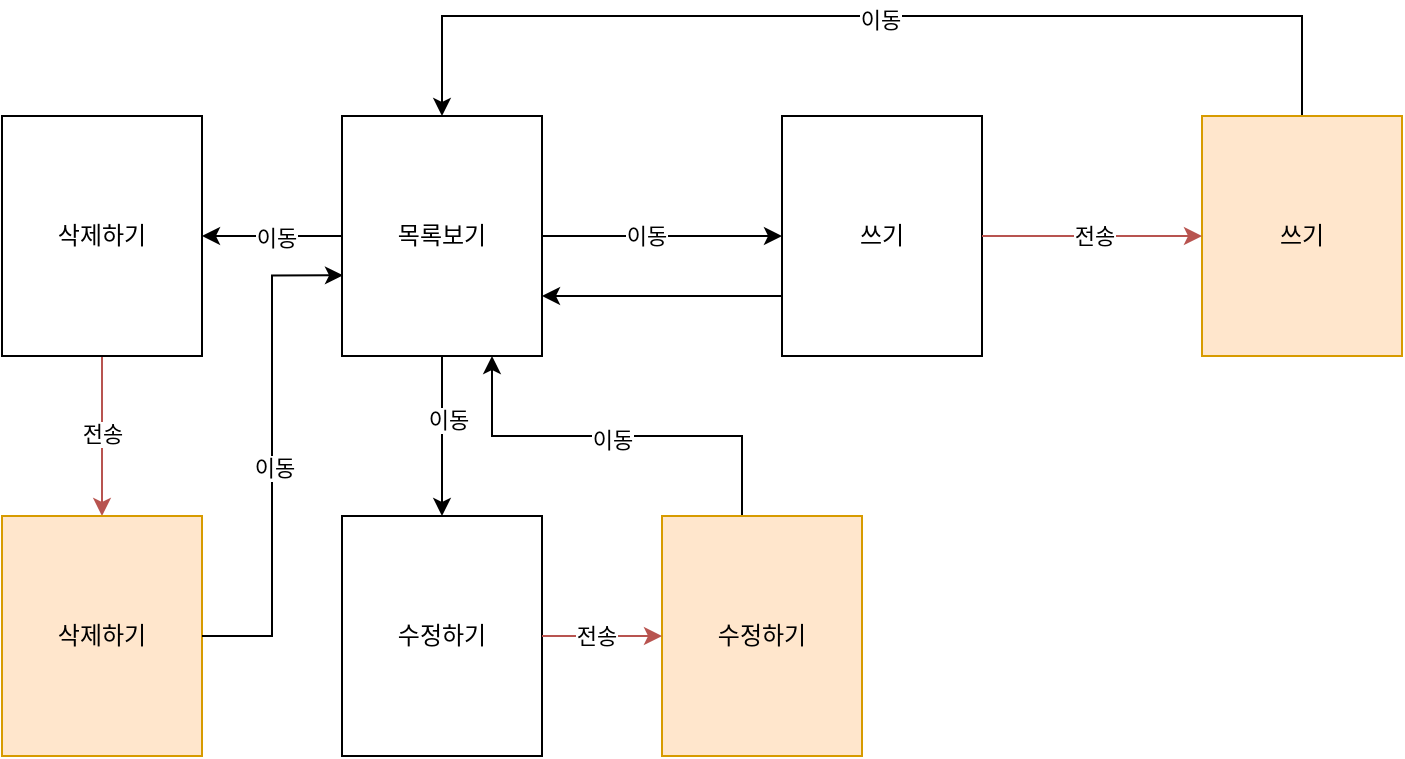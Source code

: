 <mxfile version="24.1.0" type="device">
  <diagram name="페이지-1" id="Wym7WntI1JfKDyWzH2iK">
    <mxGraphModel dx="2022" dy="697" grid="1" gridSize="10" guides="1" tooltips="1" connect="1" arrows="1" fold="1" page="1" pageScale="1" pageWidth="827" pageHeight="1169" math="0" shadow="0">
      <root>
        <mxCell id="0" />
        <mxCell id="1" parent="0" />
        <mxCell id="sVnIF1WlPECZ0iyu2wVi-37" style="edgeStyle=orthogonalEdgeStyle;rounded=0;orthogonalLoop=1;jettySize=auto;html=1;exitX=0.5;exitY=1;exitDx=0;exitDy=0;entryX=0.5;entryY=0;entryDx=0;entryDy=0;fillColor=#f8cecc;strokeColor=#b85450;" edge="1" parent="1" source="sVnIF1WlPECZ0iyu2wVi-11" target="sVnIF1WlPECZ0iyu2wVi-36">
          <mxGeometry relative="1" as="geometry" />
        </mxCell>
        <mxCell id="sVnIF1WlPECZ0iyu2wVi-38" value="전송" style="edgeLabel;html=1;align=center;verticalAlign=middle;resizable=0;points=[];" vertex="1" connectable="0" parent="sVnIF1WlPECZ0iyu2wVi-37">
          <mxGeometry x="-0.029" relative="1" as="geometry">
            <mxPoint as="offset" />
          </mxGeometry>
        </mxCell>
        <mxCell id="sVnIF1WlPECZ0iyu2wVi-11" value="삭제하기" style="whiteSpace=wrap;html=1;" vertex="1" parent="1">
          <mxGeometry x="-50" y="100" width="100" height="120" as="geometry" />
        </mxCell>
        <mxCell id="sVnIF1WlPECZ0iyu2wVi-12" value="수정하기" style="whiteSpace=wrap;html=1;" vertex="1" parent="1">
          <mxGeometry x="120" y="300" width="100" height="120" as="geometry" />
        </mxCell>
        <mxCell id="sVnIF1WlPECZ0iyu2wVi-43" style="edgeStyle=orthogonalEdgeStyle;rounded=0;orthogonalLoop=1;jettySize=auto;html=1;exitX=0;exitY=0.75;exitDx=0;exitDy=0;entryX=1;entryY=0.75;entryDx=0;entryDy=0;" edge="1" parent="1" source="sVnIF1WlPECZ0iyu2wVi-13" target="sVnIF1WlPECZ0iyu2wVi-14">
          <mxGeometry relative="1" as="geometry" />
        </mxCell>
        <mxCell id="sVnIF1WlPECZ0iyu2wVi-13" value="쓰기" style="whiteSpace=wrap;html=1;" vertex="1" parent="1">
          <mxGeometry x="340" y="100" width="100" height="120" as="geometry" />
        </mxCell>
        <mxCell id="sVnIF1WlPECZ0iyu2wVi-22" style="edgeStyle=orthogonalEdgeStyle;rounded=0;orthogonalLoop=1;jettySize=auto;html=1;exitX=0.5;exitY=1;exitDx=0;exitDy=0;entryX=0.5;entryY=0;entryDx=0;entryDy=0;" edge="1" parent="1" source="sVnIF1WlPECZ0iyu2wVi-14" target="sVnIF1WlPECZ0iyu2wVi-12">
          <mxGeometry relative="1" as="geometry" />
        </mxCell>
        <mxCell id="sVnIF1WlPECZ0iyu2wVi-30" value="이동" style="edgeLabel;html=1;align=center;verticalAlign=middle;resizable=0;points=[];" vertex="1" connectable="0" parent="sVnIF1WlPECZ0iyu2wVi-22">
          <mxGeometry x="-0.217" y="3" relative="1" as="geometry">
            <mxPoint as="offset" />
          </mxGeometry>
        </mxCell>
        <mxCell id="sVnIF1WlPECZ0iyu2wVi-34" style="edgeStyle=orthogonalEdgeStyle;rounded=0;orthogonalLoop=1;jettySize=auto;html=1;" edge="1" parent="1" source="sVnIF1WlPECZ0iyu2wVi-14" target="sVnIF1WlPECZ0iyu2wVi-11">
          <mxGeometry relative="1" as="geometry" />
        </mxCell>
        <mxCell id="sVnIF1WlPECZ0iyu2wVi-35" value="이동" style="edgeLabel;html=1;align=center;verticalAlign=middle;resizable=0;points=[];" vertex="1" connectable="0" parent="sVnIF1WlPECZ0iyu2wVi-34">
          <mxGeometry x="-0.062" y="1" relative="1" as="geometry">
            <mxPoint as="offset" />
          </mxGeometry>
        </mxCell>
        <mxCell id="sVnIF1WlPECZ0iyu2wVi-14" value="목록보기" style="whiteSpace=wrap;html=1;" vertex="1" parent="1">
          <mxGeometry x="120" y="100" width="100" height="120" as="geometry" />
        </mxCell>
        <mxCell id="sVnIF1WlPECZ0iyu2wVi-15" value="" style="endArrow=classic;html=1;rounded=0;exitX=1;exitY=0.5;exitDx=0;exitDy=0;entryX=0;entryY=0.5;entryDx=0;entryDy=0;" edge="1" parent="1" source="sVnIF1WlPECZ0iyu2wVi-14" target="sVnIF1WlPECZ0iyu2wVi-13">
          <mxGeometry width="50" height="50" relative="1" as="geometry">
            <mxPoint x="270" y="420" as="sourcePoint" />
            <mxPoint x="320" y="370" as="targetPoint" />
          </mxGeometry>
        </mxCell>
        <mxCell id="sVnIF1WlPECZ0iyu2wVi-27" value="이동" style="edgeLabel;html=1;align=center;verticalAlign=middle;resizable=0;points=[];" vertex="1" connectable="0" parent="sVnIF1WlPECZ0iyu2wVi-15">
          <mxGeometry x="-0.139" relative="1" as="geometry">
            <mxPoint as="offset" />
          </mxGeometry>
        </mxCell>
        <mxCell id="sVnIF1WlPECZ0iyu2wVi-20" style="edgeStyle=orthogonalEdgeStyle;rounded=0;orthogonalLoop=1;jettySize=auto;html=1;entryX=0.5;entryY=0;entryDx=0;entryDy=0;exitX=0.5;exitY=0;exitDx=0;exitDy=0;" edge="1" parent="1" source="sVnIF1WlPECZ0iyu2wVi-16" target="sVnIF1WlPECZ0iyu2wVi-14">
          <mxGeometry relative="1" as="geometry">
            <mxPoint x="600" y="80" as="sourcePoint" />
            <mxPoint x="160" y="80" as="targetPoint" />
            <Array as="points">
              <mxPoint x="600" y="50" />
              <mxPoint x="170" y="50" />
            </Array>
          </mxGeometry>
        </mxCell>
        <mxCell id="sVnIF1WlPECZ0iyu2wVi-26" value="이동" style="edgeLabel;html=1;align=center;verticalAlign=middle;resizable=0;points=[];" vertex="1" connectable="0" parent="sVnIF1WlPECZ0iyu2wVi-20">
          <mxGeometry x="-0.016" y="2" relative="1" as="geometry">
            <mxPoint as="offset" />
          </mxGeometry>
        </mxCell>
        <mxCell id="sVnIF1WlPECZ0iyu2wVi-16" value="쓰기" style="whiteSpace=wrap;html=1;fillColor=#ffe6cc;strokeColor=#d79b00;" vertex="1" parent="1">
          <mxGeometry x="550" y="100" width="100" height="120" as="geometry" />
        </mxCell>
        <mxCell id="sVnIF1WlPECZ0iyu2wVi-19" value="" style="endArrow=classic;html=1;rounded=0;exitX=1;exitY=0.5;exitDx=0;exitDy=0;entryX=0;entryY=0.5;entryDx=0;entryDy=0;fillColor=#f8cecc;strokeColor=#b85450;" edge="1" parent="1" source="sVnIF1WlPECZ0iyu2wVi-13" target="sVnIF1WlPECZ0iyu2wVi-16">
          <mxGeometry width="50" height="50" relative="1" as="geometry">
            <mxPoint x="230" y="170" as="sourcePoint" />
            <mxPoint x="350" y="170" as="targetPoint" />
          </mxGeometry>
        </mxCell>
        <mxCell id="sVnIF1WlPECZ0iyu2wVi-28" value="전송" style="edgeLabel;html=1;align=center;verticalAlign=middle;resizable=0;points=[];" vertex="1" connectable="0" parent="sVnIF1WlPECZ0iyu2wVi-19">
          <mxGeometry x="0.015" relative="1" as="geometry">
            <mxPoint as="offset" />
          </mxGeometry>
        </mxCell>
        <mxCell id="sVnIF1WlPECZ0iyu2wVi-41" style="edgeStyle=orthogonalEdgeStyle;rounded=0;orthogonalLoop=1;jettySize=auto;html=1;entryX=0.75;entryY=1;entryDx=0;entryDy=0;" edge="1" parent="1" source="sVnIF1WlPECZ0iyu2wVi-23" target="sVnIF1WlPECZ0iyu2wVi-14">
          <mxGeometry relative="1" as="geometry">
            <Array as="points">
              <mxPoint x="320" y="260" />
              <mxPoint x="195" y="260" />
            </Array>
          </mxGeometry>
        </mxCell>
        <mxCell id="sVnIF1WlPECZ0iyu2wVi-42" value="이동" style="edgeLabel;html=1;align=center;verticalAlign=middle;resizable=0;points=[];" vertex="1" connectable="0" parent="sVnIF1WlPECZ0iyu2wVi-41">
          <mxGeometry x="0.028" y="2" relative="1" as="geometry">
            <mxPoint as="offset" />
          </mxGeometry>
        </mxCell>
        <mxCell id="sVnIF1WlPECZ0iyu2wVi-23" value="수정하기" style="whiteSpace=wrap;html=1;fillColor=#ffe6cc;strokeColor=#d79b00;" vertex="1" parent="1">
          <mxGeometry x="280" y="300" width="100" height="120" as="geometry" />
        </mxCell>
        <mxCell id="sVnIF1WlPECZ0iyu2wVi-24" value="" style="endArrow=classic;html=1;rounded=0;exitX=1;exitY=0.5;exitDx=0;exitDy=0;entryX=0;entryY=0.5;entryDx=0;entryDy=0;fillColor=#f8cecc;strokeColor=#b85450;" edge="1" parent="1" source="sVnIF1WlPECZ0iyu2wVi-12" target="sVnIF1WlPECZ0iyu2wVi-23">
          <mxGeometry width="50" height="50" relative="1" as="geometry">
            <mxPoint x="450" y="170" as="sourcePoint" />
            <mxPoint x="560" y="170" as="targetPoint" />
          </mxGeometry>
        </mxCell>
        <mxCell id="sVnIF1WlPECZ0iyu2wVi-44" value="전송" style="edgeLabel;html=1;align=center;verticalAlign=middle;resizable=0;points=[];" vertex="1" connectable="0" parent="sVnIF1WlPECZ0iyu2wVi-24">
          <mxGeometry x="-0.094" relative="1" as="geometry">
            <mxPoint as="offset" />
          </mxGeometry>
        </mxCell>
        <mxCell id="sVnIF1WlPECZ0iyu2wVi-36" value="삭제하기" style="whiteSpace=wrap;html=1;fillColor=#ffe6cc;strokeColor=#d79b00;" vertex="1" parent="1">
          <mxGeometry x="-50" y="300" width="100" height="120" as="geometry" />
        </mxCell>
        <mxCell id="sVnIF1WlPECZ0iyu2wVi-39" style="edgeStyle=orthogonalEdgeStyle;rounded=0;orthogonalLoop=1;jettySize=auto;html=1;exitX=1;exitY=0.5;exitDx=0;exitDy=0;entryX=0.005;entryY=0.664;entryDx=0;entryDy=0;entryPerimeter=0;" edge="1" parent="1" source="sVnIF1WlPECZ0iyu2wVi-36" target="sVnIF1WlPECZ0iyu2wVi-14">
          <mxGeometry relative="1" as="geometry" />
        </mxCell>
        <mxCell id="sVnIF1WlPECZ0iyu2wVi-40" value="이동" style="edgeLabel;html=1;align=center;verticalAlign=middle;resizable=0;points=[];" vertex="1" connectable="0" parent="sVnIF1WlPECZ0iyu2wVi-39">
          <mxGeometry x="-0.047" y="-1" relative="1" as="geometry">
            <mxPoint as="offset" />
          </mxGeometry>
        </mxCell>
      </root>
    </mxGraphModel>
  </diagram>
</mxfile>

